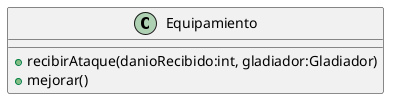 @startuml
class Equipamiento {
    + recibirAtaque(danioRecibido:int, gladiador:Gladiador)
    + mejorar()
}
@enduml